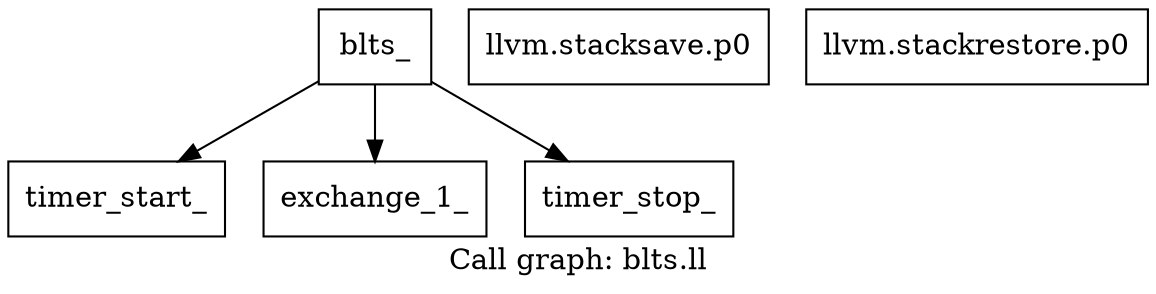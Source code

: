 digraph "Call graph: blts.ll" {
	label="Call graph: blts.ll";

	Node0x5593ea99c9c0 [shape=record,label="{blts_}"];
	Node0x5593ea99c9c0 -> Node0x5593ea99ca70;
	Node0x5593ea99c9c0 -> Node0x5593ea99cb20;
	Node0x5593ea99c9c0 -> Node0x5593ea99cba0;
	Node0x5593ea99ca70 [shape=record,label="{timer_start_}"];
	Node0x5593ea99cb20 [shape=record,label="{exchange_1_}"];
	Node0x5593ea99cba0 [shape=record,label="{timer_stop_}"];
	Node0x5593ea9a1000 [shape=record,label="{llvm.stacksave.p0}"];
	Node0x5593ea9a11d0 [shape=record,label="{llvm.stackrestore.p0}"];
}
